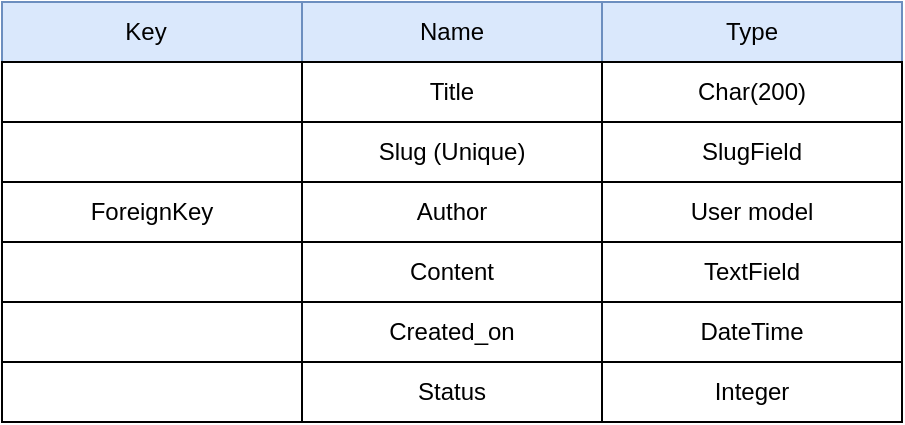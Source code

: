<mxfile version="24.6.3" type="github">
  <diagram id="C5RBs43oDa-KdzZeNtuy" name="Page-1">
    <mxGraphModel dx="472" dy="744" grid="1" gridSize="10" guides="1" tooltips="1" connect="1" arrows="1" fold="1" page="1" pageScale="1" pageWidth="827" pageHeight="1169" math="0" shadow="0">
      <root>
        <mxCell id="WIyWlLk6GJQsqaUBKTNV-0" />
        <mxCell id="WIyWlLk6GJQsqaUBKTNV-1" parent="WIyWlLk6GJQsqaUBKTNV-0" />
        <mxCell id="Wjo6C-uzUc7pyu-MJD7z-13" value="Type" style="rounded=0;whiteSpace=wrap;html=1;fillColor=#dae8fc;strokeColor=#6c8ebf;" vertex="1" parent="WIyWlLk6GJQsqaUBKTNV-1">
          <mxGeometry x="450" y="80" width="150" height="30" as="geometry" />
        </mxCell>
        <mxCell id="Wjo6C-uzUc7pyu-MJD7z-15" value="Name" style="rounded=0;whiteSpace=wrap;html=1;fillColor=#dae8fc;strokeColor=#6c8ebf;" vertex="1" parent="WIyWlLk6GJQsqaUBKTNV-1">
          <mxGeometry x="300" y="80" width="150" height="30" as="geometry" />
        </mxCell>
        <mxCell id="Wjo6C-uzUc7pyu-MJD7z-16" value="Key&lt;span style=&quot;white-space: pre;&quot;&gt;&#x9;&lt;/span&gt;" style="rounded=0;whiteSpace=wrap;html=1;fillColor=#dae8fc;strokeColor=#6c8ebf;" vertex="1" parent="WIyWlLk6GJQsqaUBKTNV-1">
          <mxGeometry x="150" y="80" width="150" height="30" as="geometry" />
        </mxCell>
        <mxCell id="Wjo6C-uzUc7pyu-MJD7z-17" value="" style="rounded=0;whiteSpace=wrap;html=1;" vertex="1" parent="WIyWlLk6GJQsqaUBKTNV-1">
          <mxGeometry x="150" y="110" width="150" height="30" as="geometry" />
        </mxCell>
        <mxCell id="Wjo6C-uzUc7pyu-MJD7z-18" value="&lt;div&gt;Title&lt;/div&gt;" style="rounded=0;whiteSpace=wrap;html=1;" vertex="1" parent="WIyWlLk6GJQsqaUBKTNV-1">
          <mxGeometry x="300" y="110" width="150" height="30" as="geometry" />
        </mxCell>
        <mxCell id="Wjo6C-uzUc7pyu-MJD7z-19" value="Char(200)" style="rounded=0;whiteSpace=wrap;html=1;" vertex="1" parent="WIyWlLk6GJQsqaUBKTNV-1">
          <mxGeometry x="450" y="110" width="150" height="30" as="geometry" />
        </mxCell>
        <mxCell id="Wjo6C-uzUc7pyu-MJD7z-23" value="" style="rounded=0;whiteSpace=wrap;html=1;" vertex="1" parent="WIyWlLk6GJQsqaUBKTNV-1">
          <mxGeometry x="150" y="140" width="150" height="30" as="geometry" />
        </mxCell>
        <mxCell id="Wjo6C-uzUc7pyu-MJD7z-24" value="Slug (Unique)" style="rounded=0;whiteSpace=wrap;html=1;" vertex="1" parent="WIyWlLk6GJQsqaUBKTNV-1">
          <mxGeometry x="300" y="140" width="150" height="30" as="geometry" />
        </mxCell>
        <mxCell id="Wjo6C-uzUc7pyu-MJD7z-25" value="SlugField" style="rounded=0;whiteSpace=wrap;html=1;" vertex="1" parent="WIyWlLk6GJQsqaUBKTNV-1">
          <mxGeometry x="450" y="140" width="150" height="30" as="geometry" />
        </mxCell>
        <mxCell id="Wjo6C-uzUc7pyu-MJD7z-26" value="ForeignKey" style="rounded=0;whiteSpace=wrap;html=1;" vertex="1" parent="WIyWlLk6GJQsqaUBKTNV-1">
          <mxGeometry x="150" y="170" width="150" height="30" as="geometry" />
        </mxCell>
        <mxCell id="Wjo6C-uzUc7pyu-MJD7z-27" value="Author" style="rounded=0;whiteSpace=wrap;html=1;" vertex="1" parent="WIyWlLk6GJQsqaUBKTNV-1">
          <mxGeometry x="300" y="170" width="150" height="30" as="geometry" />
        </mxCell>
        <mxCell id="Wjo6C-uzUc7pyu-MJD7z-28" value="User model" style="rounded=0;whiteSpace=wrap;html=1;" vertex="1" parent="WIyWlLk6GJQsqaUBKTNV-1">
          <mxGeometry x="450" y="170" width="150" height="30" as="geometry" />
        </mxCell>
        <mxCell id="Wjo6C-uzUc7pyu-MJD7z-29" value="" style="rounded=0;whiteSpace=wrap;html=1;" vertex="1" parent="WIyWlLk6GJQsqaUBKTNV-1">
          <mxGeometry x="150" y="200" width="150" height="30" as="geometry" />
        </mxCell>
        <mxCell id="Wjo6C-uzUc7pyu-MJD7z-30" value="Content" style="rounded=0;whiteSpace=wrap;html=1;" vertex="1" parent="WIyWlLk6GJQsqaUBKTNV-1">
          <mxGeometry x="300" y="200" width="150" height="30" as="geometry" />
        </mxCell>
        <mxCell id="Wjo6C-uzUc7pyu-MJD7z-31" value="TextField" style="rounded=0;whiteSpace=wrap;html=1;" vertex="1" parent="WIyWlLk6GJQsqaUBKTNV-1">
          <mxGeometry x="450" y="200" width="150" height="30" as="geometry" />
        </mxCell>
        <mxCell id="Wjo6C-uzUc7pyu-MJD7z-32" value="" style="rounded=0;whiteSpace=wrap;html=1;" vertex="1" parent="WIyWlLk6GJQsqaUBKTNV-1">
          <mxGeometry x="150" y="230" width="150" height="30" as="geometry" />
        </mxCell>
        <mxCell id="Wjo6C-uzUc7pyu-MJD7z-33" value="Created_on" style="rounded=0;whiteSpace=wrap;html=1;" vertex="1" parent="WIyWlLk6GJQsqaUBKTNV-1">
          <mxGeometry x="300" y="230" width="150" height="30" as="geometry" />
        </mxCell>
        <mxCell id="Wjo6C-uzUc7pyu-MJD7z-34" value="DateTime" style="rounded=0;whiteSpace=wrap;html=1;" vertex="1" parent="WIyWlLk6GJQsqaUBKTNV-1">
          <mxGeometry x="450" y="230" width="150" height="30" as="geometry" />
        </mxCell>
        <mxCell id="Wjo6C-uzUc7pyu-MJD7z-35" value="" style="rounded=0;whiteSpace=wrap;html=1;" vertex="1" parent="WIyWlLk6GJQsqaUBKTNV-1">
          <mxGeometry x="150" y="260" width="150" height="30" as="geometry" />
        </mxCell>
        <mxCell id="Wjo6C-uzUc7pyu-MJD7z-36" value="Status" style="rounded=0;whiteSpace=wrap;html=1;" vertex="1" parent="WIyWlLk6GJQsqaUBKTNV-1">
          <mxGeometry x="300" y="260" width="150" height="30" as="geometry" />
        </mxCell>
        <mxCell id="Wjo6C-uzUc7pyu-MJD7z-37" value="Integer" style="rounded=0;whiteSpace=wrap;html=1;" vertex="1" parent="WIyWlLk6GJQsqaUBKTNV-1">
          <mxGeometry x="450" y="260" width="150" height="30" as="geometry" />
        </mxCell>
      </root>
    </mxGraphModel>
  </diagram>
</mxfile>
